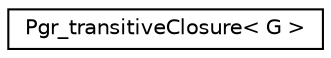 digraph "Graphical Class Hierarchy"
{
  edge [fontname="Helvetica",fontsize="10",labelfontname="Helvetica",labelfontsize="10"];
  node [fontname="Helvetica",fontsize="10",shape=record];
  rankdir="LR";
  Node0 [label="Pgr_transitiveClosure\< G \>",height=0.2,width=0.4,color="black", fillcolor="white", style="filled",URL="$classPgr__transitiveClosure.html"];
}
